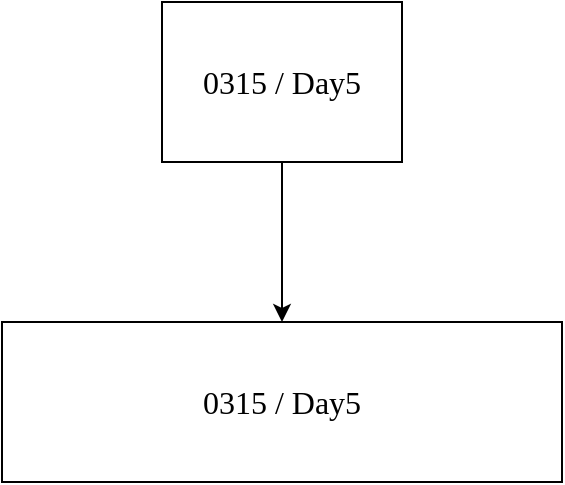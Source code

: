 <mxfile>
    <diagram id="SubcqQQPTubQDlOITIax" name="페이지-1">
        <mxGraphModel dx="458" dy="792" grid="1" gridSize="10" guides="1" tooltips="1" connect="1" arrows="1" fold="1" page="1" pageScale="1" pageWidth="827" pageHeight="1169" math="0" shadow="0">
            <root>
                <mxCell id="0"/>
                <mxCell id="1" parent="0"/>
                <mxCell id="4" value="" style="edgeStyle=none;html=1;fontFamily=Tahoma;fontSize=18;" edge="1" parent="1" source="2" target="3">
                    <mxGeometry relative="1" as="geometry"/>
                </mxCell>
                <mxCell id="2" value="&lt;font size=&quot;3&quot; face=&quot;Tahoma&quot;&gt;0315 / Day5&lt;/font&gt;" style="whiteSpace=wrap;html=1;" vertex="1" parent="1">
                    <mxGeometry x="120" y="40" width="120" height="80" as="geometry"/>
                </mxCell>
                <mxCell id="3" value="&lt;font size=&quot;3&quot; face=&quot;Tahoma&quot;&gt;0315 / Day5&lt;/font&gt;" style="whiteSpace=wrap;html=1;" vertex="1" parent="1">
                    <mxGeometry x="40" y="200" width="280" height="80" as="geometry"/>
                </mxCell>
            </root>
        </mxGraphModel>
    </diagram>
</mxfile>